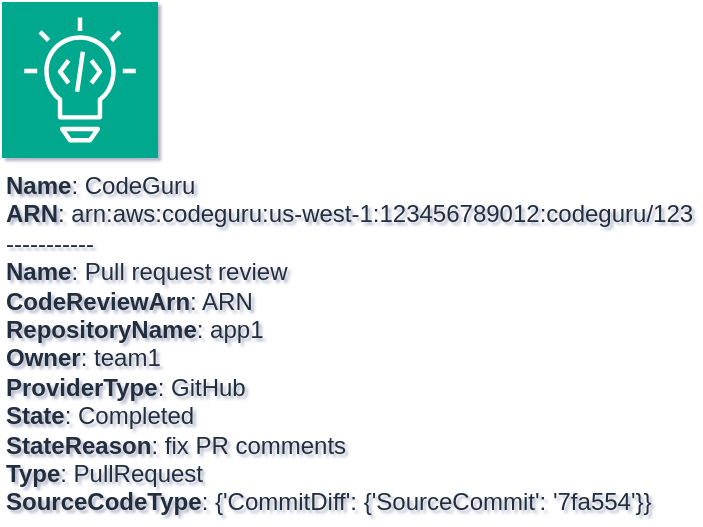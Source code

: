 <mxfile type="MultiCloud">
	<diagram id="diagram_1" name="AWS components">
		<mxGraphModel dx="1015" dy="661" grid="1" gridSize="10" guides="1" tooltips="1" connect="1" arrows="1" fold="1" page="1" pageScale="1" pageWidth="850" pageHeight="1100" math="0" shadow="1">
			<root>
				<mxCell id="0"/>
				<mxCell id="1" parent="0"/>
				<mxCell id="vertex:codeguru:arn:aws:codeguru:us-west-1:123456789012:codeguru/123" value="&lt;b&gt;Name&lt;/b&gt;: CodeGuru&lt;BR&gt;&lt;b&gt;ARN&lt;/b&gt;: arn:aws:codeguru:us-west-1:123456789012:codeguru/123&lt;BR&gt;-----------&lt;BR&gt;&lt;b&gt;Name&lt;/b&gt;: Pull request review&lt;BR&gt;&lt;b&gt;CodeReviewArn&lt;/b&gt;: ARN&lt;BR&gt;&lt;b&gt;RepositoryName&lt;/b&gt;: app1&lt;BR&gt;&lt;b&gt;Owner&lt;/b&gt;: team1&lt;BR&gt;&lt;b&gt;ProviderType&lt;/b&gt;: GitHub&lt;BR&gt;&lt;b&gt;State&lt;/b&gt;: Completed&lt;BR&gt;&lt;b&gt;StateReason&lt;/b&gt;: fix PR comments&lt;BR&gt;&lt;b&gt;Type&lt;/b&gt;: PullRequest&lt;BR&gt;&lt;b&gt;SourceCodeType&lt;/b&gt;: {'CommitDiff': {'SourceCommit': '7fa554'}}" style="sketch=0;outlineConnect=0;fontColor=#232F3E;fillColor=#01A88D;strokeColor=#ffffff;dashed=0;verticalLabelPosition=bottom;verticalAlign=top;align=left;html=1;fontSize=12;fontStyle=0;aspect=fixed;shape=mxgraph.aws4.resourceIcon;resIcon=mxgraph.aws4.codeguru_2;" parent="1" vertex="1">
					<mxGeometry width="78" height="78" as="geometry"/>
				</mxCell>
			</root>
		</mxGraphModel>
	</diagram>
</mxfile>